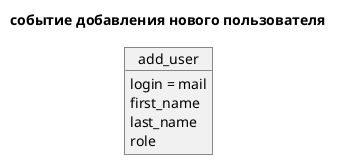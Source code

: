 @startuml add_user

title событие добавления нового пользователя

object add_user {
login = mail
first_name
last_name
role
}

@enduml

@startuml task_assigned

title событие назначения задачи

object task_assigned {
task_id
login
}

@enduml

@startuml task_completed

title событие выполнения задачи
object task_completed {
task_id
login
}

@enduml

@startuml task_with_cost

title событие с оплатой
object task_completed {
task_id
login
cost
}

@enduml

@startuml manager_report

title событие с заработке менеджера

object manager_report {
login
cost
}

@enduml


@startuml mail

title событие сообщения для пользователя

object mail {
mail_address
body
}

@enduml